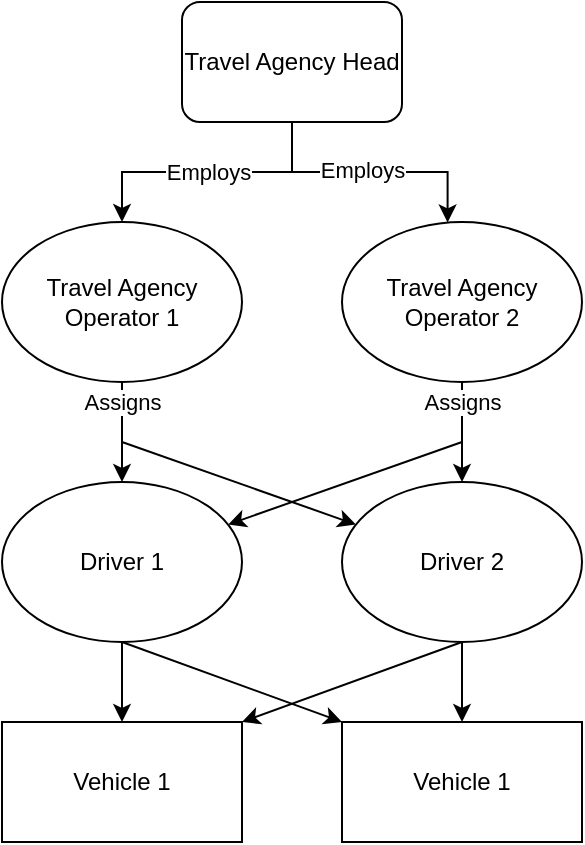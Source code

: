 <mxfile version="15.9.1"><diagram id="5ftSkv_UYAVz7w3KXlRi" name="Page-1"><mxGraphModel dx="1038" dy="575" grid="1" gridSize="10" guides="1" tooltips="1" connect="1" arrows="1" fold="1" page="1" pageScale="1" pageWidth="850" pageHeight="1100" math="0" shadow="0"><root><mxCell id="0"/><mxCell id="1" parent="0"/><mxCell id="bwTeN-wXgigNBomDRQLB-12" value="Employs" style="edgeStyle=orthogonalEdgeStyle;rounded=0;orthogonalLoop=1;jettySize=auto;html=1;exitX=0.5;exitY=1;exitDx=0;exitDy=0;entryX=0.5;entryY=0;entryDx=0;entryDy=0;" edge="1" parent="1" source="bwTeN-wXgigNBomDRQLB-1" target="bwTeN-wXgigNBomDRQLB-2"><mxGeometry relative="1" as="geometry"/></mxCell><mxCell id="bwTeN-wXgigNBomDRQLB-18" style="edgeStyle=orthogonalEdgeStyle;rounded=0;orthogonalLoop=1;jettySize=auto;html=1;exitX=0.5;exitY=1;exitDx=0;exitDy=0;entryX=0.44;entryY=0.003;entryDx=0;entryDy=0;entryPerimeter=0;" edge="1" parent="1" source="bwTeN-wXgigNBomDRQLB-1" target="bwTeN-wXgigNBomDRQLB-3"><mxGeometry relative="1" as="geometry"/></mxCell><mxCell id="bwTeN-wXgigNBomDRQLB-30" value="Employs" style="edgeLabel;html=1;align=center;verticalAlign=middle;resizable=0;points=[];" vertex="1" connectable="0" parent="bwTeN-wXgigNBomDRQLB-18"><mxGeometry x="-0.238" y="1" relative="1" as="geometry"><mxPoint x="11" as="offset"/></mxGeometry></mxCell><mxCell id="bwTeN-wXgigNBomDRQLB-1" value="Travel Agency Head" style="rounded=1;whiteSpace=wrap;html=1;" vertex="1" parent="1"><mxGeometry x="110" y="20" width="110" height="60" as="geometry"/></mxCell><mxCell id="bwTeN-wXgigNBomDRQLB-19" value="Assigns" style="edgeStyle=orthogonalEdgeStyle;rounded=0;orthogonalLoop=1;jettySize=auto;html=1;" edge="1" parent="1" source="bwTeN-wXgigNBomDRQLB-2" target="bwTeN-wXgigNBomDRQLB-5"><mxGeometry x="-0.6" relative="1" as="geometry"><mxPoint as="offset"/></mxGeometry></mxCell><mxCell id="bwTeN-wXgigNBomDRQLB-2" value="Travel Agency Operator 1" style="ellipse;whiteSpace=wrap;html=1;" vertex="1" parent="1"><mxGeometry x="20" y="130" width="120" height="80" as="geometry"/></mxCell><mxCell id="bwTeN-wXgigNBomDRQLB-20" value="Assigns" style="edgeStyle=orthogonalEdgeStyle;rounded=0;orthogonalLoop=1;jettySize=auto;html=1;" edge="1" parent="1" source="bwTeN-wXgigNBomDRQLB-3" target="bwTeN-wXgigNBomDRQLB-6"><mxGeometry x="-0.6" relative="1" as="geometry"><mxPoint as="offset"/></mxGeometry></mxCell><mxCell id="bwTeN-wXgigNBomDRQLB-3" value="Travel Agency Operator 2" style="ellipse;whiteSpace=wrap;html=1;" vertex="1" parent="1"><mxGeometry x="190" y="130" width="120" height="80" as="geometry"/></mxCell><mxCell id="bwTeN-wXgigNBomDRQLB-26" value="" style="edgeStyle=orthogonalEdgeStyle;rounded=0;orthogonalLoop=1;jettySize=auto;html=1;" edge="1" parent="1" source="bwTeN-wXgigNBomDRQLB-5" target="bwTeN-wXgigNBomDRQLB-8"><mxGeometry relative="1" as="geometry"/></mxCell><mxCell id="bwTeN-wXgigNBomDRQLB-5" value="Driver 1" style="ellipse;whiteSpace=wrap;html=1;" vertex="1" parent="1"><mxGeometry x="20" y="260" width="120" height="80" as="geometry"/></mxCell><mxCell id="bwTeN-wXgigNBomDRQLB-27" value="" style="edgeStyle=orthogonalEdgeStyle;rounded=0;orthogonalLoop=1;jettySize=auto;html=1;" edge="1" parent="1" source="bwTeN-wXgigNBomDRQLB-6" target="bwTeN-wXgigNBomDRQLB-7"><mxGeometry relative="1" as="geometry"/></mxCell><mxCell id="bwTeN-wXgigNBomDRQLB-6" value="Driver 2" style="ellipse;whiteSpace=wrap;html=1;" vertex="1" parent="1"><mxGeometry x="190" y="260" width="120" height="80" as="geometry"/></mxCell><mxCell id="bwTeN-wXgigNBomDRQLB-7" value="Vehicle 1" style="rounded=0;whiteSpace=wrap;html=1;" vertex="1" parent="1"><mxGeometry x="190" y="380" width="120" height="60" as="geometry"/></mxCell><mxCell id="bwTeN-wXgigNBomDRQLB-8" value="Vehicle 1" style="rounded=0;whiteSpace=wrap;html=1;" vertex="1" parent="1"><mxGeometry x="20" y="380" width="120" height="60" as="geometry"/></mxCell><mxCell id="bwTeN-wXgigNBomDRQLB-24" value="" style="endArrow=classic;html=1;rounded=0;" edge="1" parent="1" target="bwTeN-wXgigNBomDRQLB-6"><mxGeometry width="50" height="50" relative="1" as="geometry"><mxPoint x="80" y="240" as="sourcePoint"/><mxPoint x="450" y="260" as="targetPoint"/></mxGeometry></mxCell><mxCell id="bwTeN-wXgigNBomDRQLB-25" value="" style="endArrow=classic;html=1;rounded=0;" edge="1" parent="1" target="bwTeN-wXgigNBomDRQLB-5"><mxGeometry width="50" height="50" relative="1" as="geometry"><mxPoint x="250" y="240" as="sourcePoint"/><mxPoint x="217.574" y="261.716" as="targetPoint"/></mxGeometry></mxCell><mxCell id="bwTeN-wXgigNBomDRQLB-28" value="" style="endArrow=classic;html=1;rounded=0;exitX=0.5;exitY=1;exitDx=0;exitDy=0;entryX=0;entryY=0;entryDx=0;entryDy=0;" edge="1" parent="1" source="bwTeN-wXgigNBomDRQLB-5" target="bwTeN-wXgigNBomDRQLB-7"><mxGeometry width="50" height="50" relative="1" as="geometry"><mxPoint x="132.426" y="228.284" as="sourcePoint"/><mxPoint x="217.574" y="281.716" as="targetPoint"/></mxGeometry></mxCell><mxCell id="bwTeN-wXgigNBomDRQLB-29" value="" style="endArrow=classic;html=1;rounded=0;exitX=0.5;exitY=1;exitDx=0;exitDy=0;entryX=1;entryY=0;entryDx=0;entryDy=0;" edge="1" parent="1" source="bwTeN-wXgigNBomDRQLB-6" target="bwTeN-wXgigNBomDRQLB-8"><mxGeometry width="50" height="50" relative="1" as="geometry"><mxPoint x="142.426" y="238.284" as="sourcePoint"/><mxPoint x="227.574" y="291.716" as="targetPoint"/></mxGeometry></mxCell></root></mxGraphModel></diagram></mxfile>